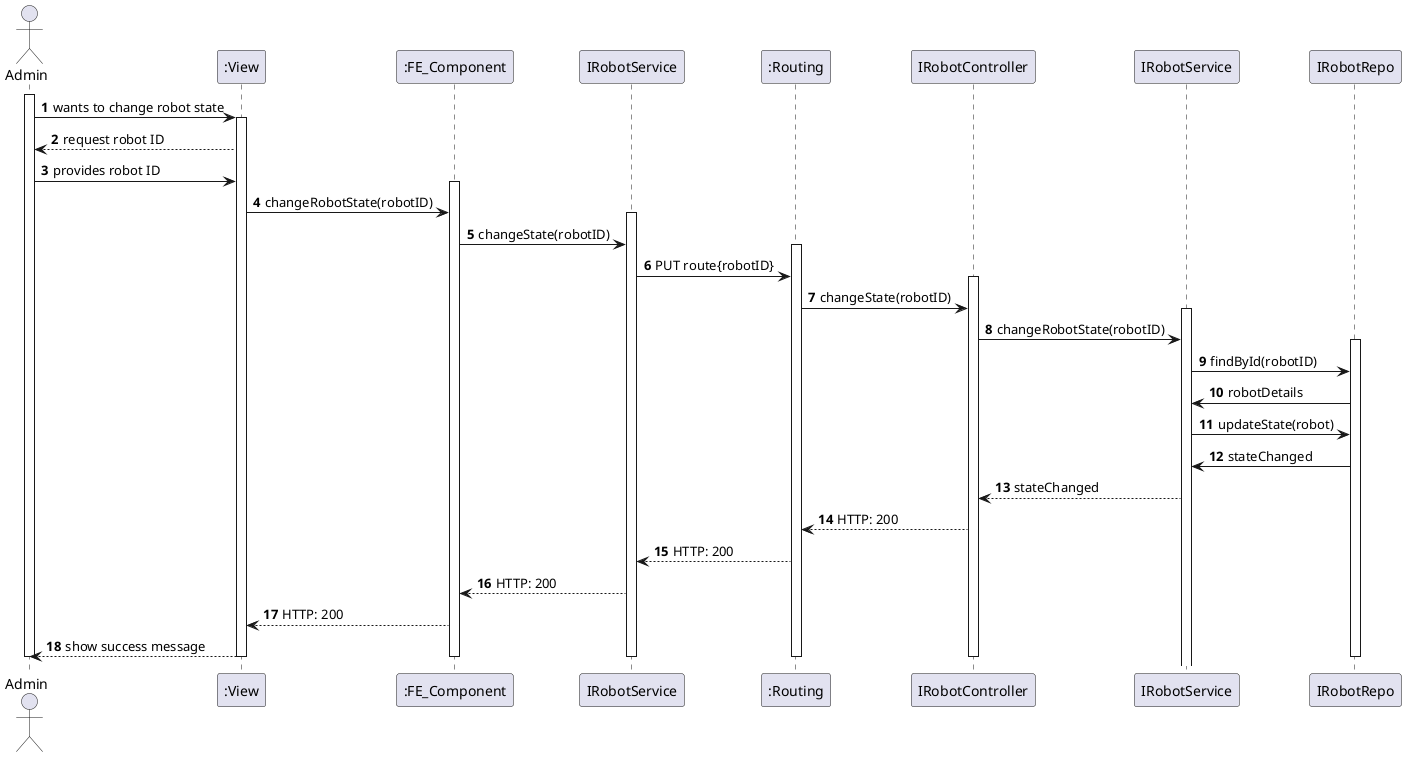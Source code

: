 @startuml
autonumber
'hide footbox
actor "Admin" as admin

participant ":View" as sys
participant ":FE_Component" as comp
participant "IRobotService" as FEsrvc
participant ":Routing" as route
participant "IRobotController" as ctrl
participant "IRobotService" as srvc
participant "IRobotRepo" as repo

activate admin

admin -> sys: wants to change robot state
activate sys
sys --> admin: request robot ID
admin -> sys: provides robot ID
activate comp

sys -> comp: changeRobotState(robotID)
activate FEsrvc
comp -> FEsrvc: changeState(robotID)
activate route
FEsrvc -> route: PUT route{robotID}
activate ctrl
route -> ctrl: changeState(robotID)
activate srvc
ctrl -> srvc: changeRobotState(robotID)
activate repo
srvc -> repo: findById(robotID)
repo -> srvc: robotDetails
srvc -> repo: updateState(robot)
repo -> srvc: stateChanged
srvc --> ctrl: stateChanged
ctrl --> route : HTTP: 200
route --> FEsrvc: HTTP: 200
FEsrvc --> comp: HTTP: 200
comp --> sys: HTTP: 200
sys --> admin: show success message

deactivate repo
deactivate ctrl
deactivate route
deactivate FEsrvc
deactivate comp
deactivate sys
deactivate admin
@enduml

